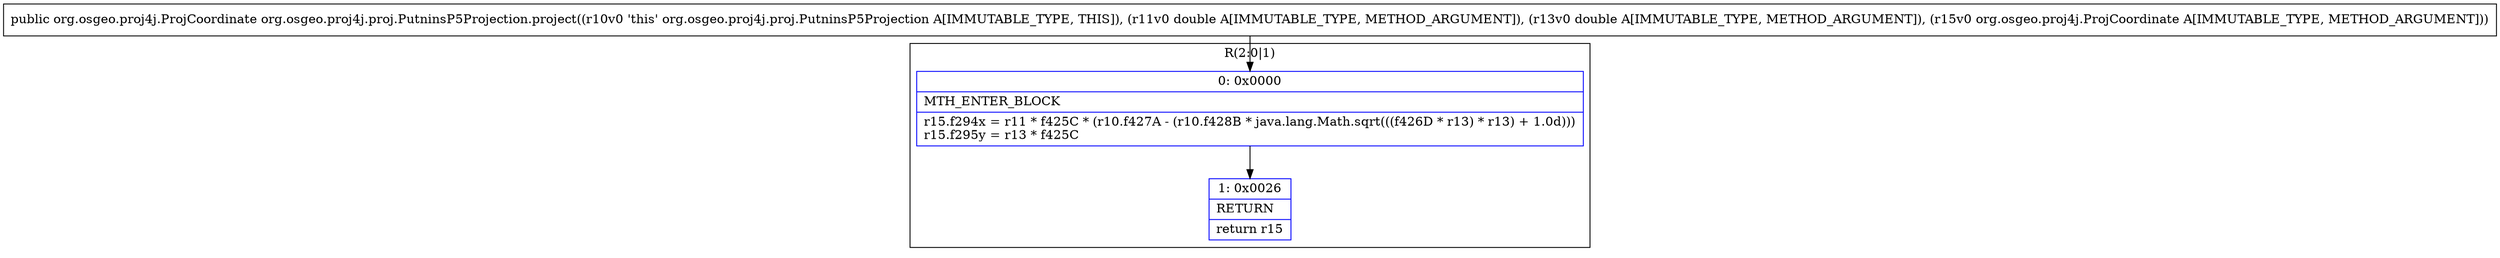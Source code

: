 digraph "CFG fororg.osgeo.proj4j.proj.PutninsP5Projection.project(DDLorg\/osgeo\/proj4j\/ProjCoordinate;)Lorg\/osgeo\/proj4j\/ProjCoordinate;" {
subgraph cluster_Region_674412551 {
label = "R(2:0|1)";
node [shape=record,color=blue];
Node_0 [shape=record,label="{0\:\ 0x0000|MTH_ENTER_BLOCK\l|r15.f294x = r11 * f425C * (r10.f427A \- (r10.f428B * java.lang.Math.sqrt(((f426D * r13) * r13) + 1.0d)))\lr15.f295y = r13 * f425C\l}"];
Node_1 [shape=record,label="{1\:\ 0x0026|RETURN\l|return r15\l}"];
}
MethodNode[shape=record,label="{public org.osgeo.proj4j.ProjCoordinate org.osgeo.proj4j.proj.PutninsP5Projection.project((r10v0 'this' org.osgeo.proj4j.proj.PutninsP5Projection A[IMMUTABLE_TYPE, THIS]), (r11v0 double A[IMMUTABLE_TYPE, METHOD_ARGUMENT]), (r13v0 double A[IMMUTABLE_TYPE, METHOD_ARGUMENT]), (r15v0 org.osgeo.proj4j.ProjCoordinate A[IMMUTABLE_TYPE, METHOD_ARGUMENT])) }"];
MethodNode -> Node_0;
Node_0 -> Node_1;
}

